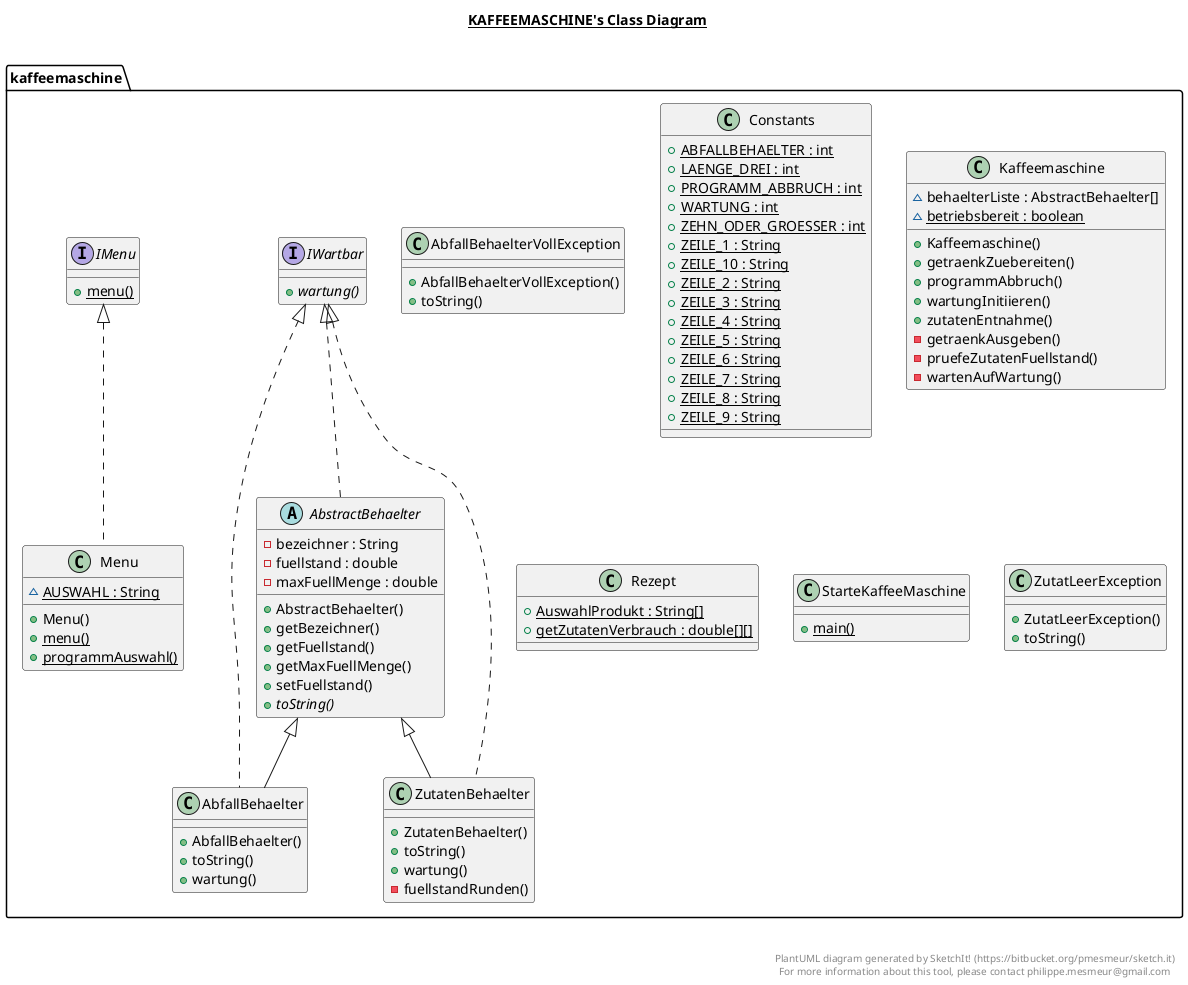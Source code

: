 @startuml

title __KAFFEEMASCHINE's Class Diagram__\n

  namespace kaffeemaschine {
    class kaffeemaschine.AbfallBehaelter {
        + AbfallBehaelter()
        + toString()
        + wartung()
    }
  }
  

  namespace kaffeemaschine {
    class kaffeemaschine.AbfallBehaelterVollException {
        + AbfallBehaelterVollException()
        + toString()
    }
  }
  

  namespace kaffeemaschine {
    abstract class kaffeemaschine.AbstractBehaelter {
        - bezeichner : String
        - fuellstand : double
        - maxFuellMenge : double
        + AbstractBehaelter()
        + getBezeichner()
        + getFuellstand()
        + getMaxFuellMenge()
        + setFuellstand()
        {abstract} + toString()
    }
  }
  

  namespace kaffeemaschine {
    class kaffeemaschine.Constants {
        {static} + ABFALLBEHAELTER : int
        {static} + LAENGE_DREI : int
        {static} + PROGRAMM_ABBRUCH : int
        {static} + WARTUNG : int
        {static} + ZEHN_ODER_GROESSER : int
        {static} + ZEILE_1 : String
        {static} + ZEILE_10 : String
        {static} + ZEILE_2 : String
        {static} + ZEILE_3 : String
        {static} + ZEILE_4 : String
        {static} + ZEILE_5 : String
        {static} + ZEILE_6 : String
        {static} + ZEILE_7 : String
        {static} + ZEILE_8 : String
        {static} + ZEILE_9 : String
    }
  }
  

  namespace kaffeemaschine {
    interface kaffeemaschine.IMenu {
        {static} + menu()
    }
  }
  

  namespace kaffeemaschine {
    interface kaffeemaschine.IWartbar {
        {abstract} + wartung()
    }
  }
  

  namespace kaffeemaschine {
    class kaffeemaschine.Kaffeemaschine {
        ~ behaelterListe : AbstractBehaelter[]
        {static} ~ betriebsbereit : boolean
        + Kaffeemaschine()
        + getraenkZuebereiten()
        + programmAbbruch()
        + wartungInitiieren()
        + zutatenEntnahme()
        - getraenkAusgeben()
        - pruefeZutatenFuellstand()
        - wartenAufWartung()
    }
  }
  

  namespace kaffeemaschine {
    class kaffeemaschine.Menu {
        {static} ~ AUSWAHL : String
        + Menu()
        {static} + menu()
        {static} + programmAuswahl()
    }
  }
  

  namespace kaffeemaschine {
    class kaffeemaschine.Rezept {
        {static} + AuswahlProdukt : String[]
        {static} + getZutatenVerbrauch : double[][]
    }
  }
  

  namespace kaffeemaschine {
    class kaffeemaschine.StarteKaffeeMaschine {
        {static} + main()
    }
  }
  

  namespace kaffeemaschine {
    class kaffeemaschine.ZutatLeerException {
        + ZutatLeerException()
        + toString()
    }
  }
  

  namespace kaffeemaschine {
    class kaffeemaschine.ZutatenBehaelter {
        + ZutatenBehaelter()
        + toString()
        + wartung()
        - fuellstandRunden()
    }
  }
  

  kaffeemaschine.AbfallBehaelter .up.|> kaffeemaschine.IWartbar
  kaffeemaschine.AbfallBehaelter -up-|> kaffeemaschine.AbstractBehaelter
  kaffeemaschine.AbstractBehaelter .up.|> kaffeemaschine.IWartbar
  kaffeemaschine.Menu .up.|> kaffeemaschine.IMenu
  kaffeemaschine.ZutatenBehaelter .up.|> kaffeemaschine.IWartbar
  kaffeemaschine.ZutatenBehaelter -up-|> kaffeemaschine.AbstractBehaelter


right footer


PlantUML diagram generated by SketchIt! (https://bitbucket.org/pmesmeur/sketch.it)
For more information about this tool, please contact philippe.mesmeur@gmail.com
endfooter

@enduml
